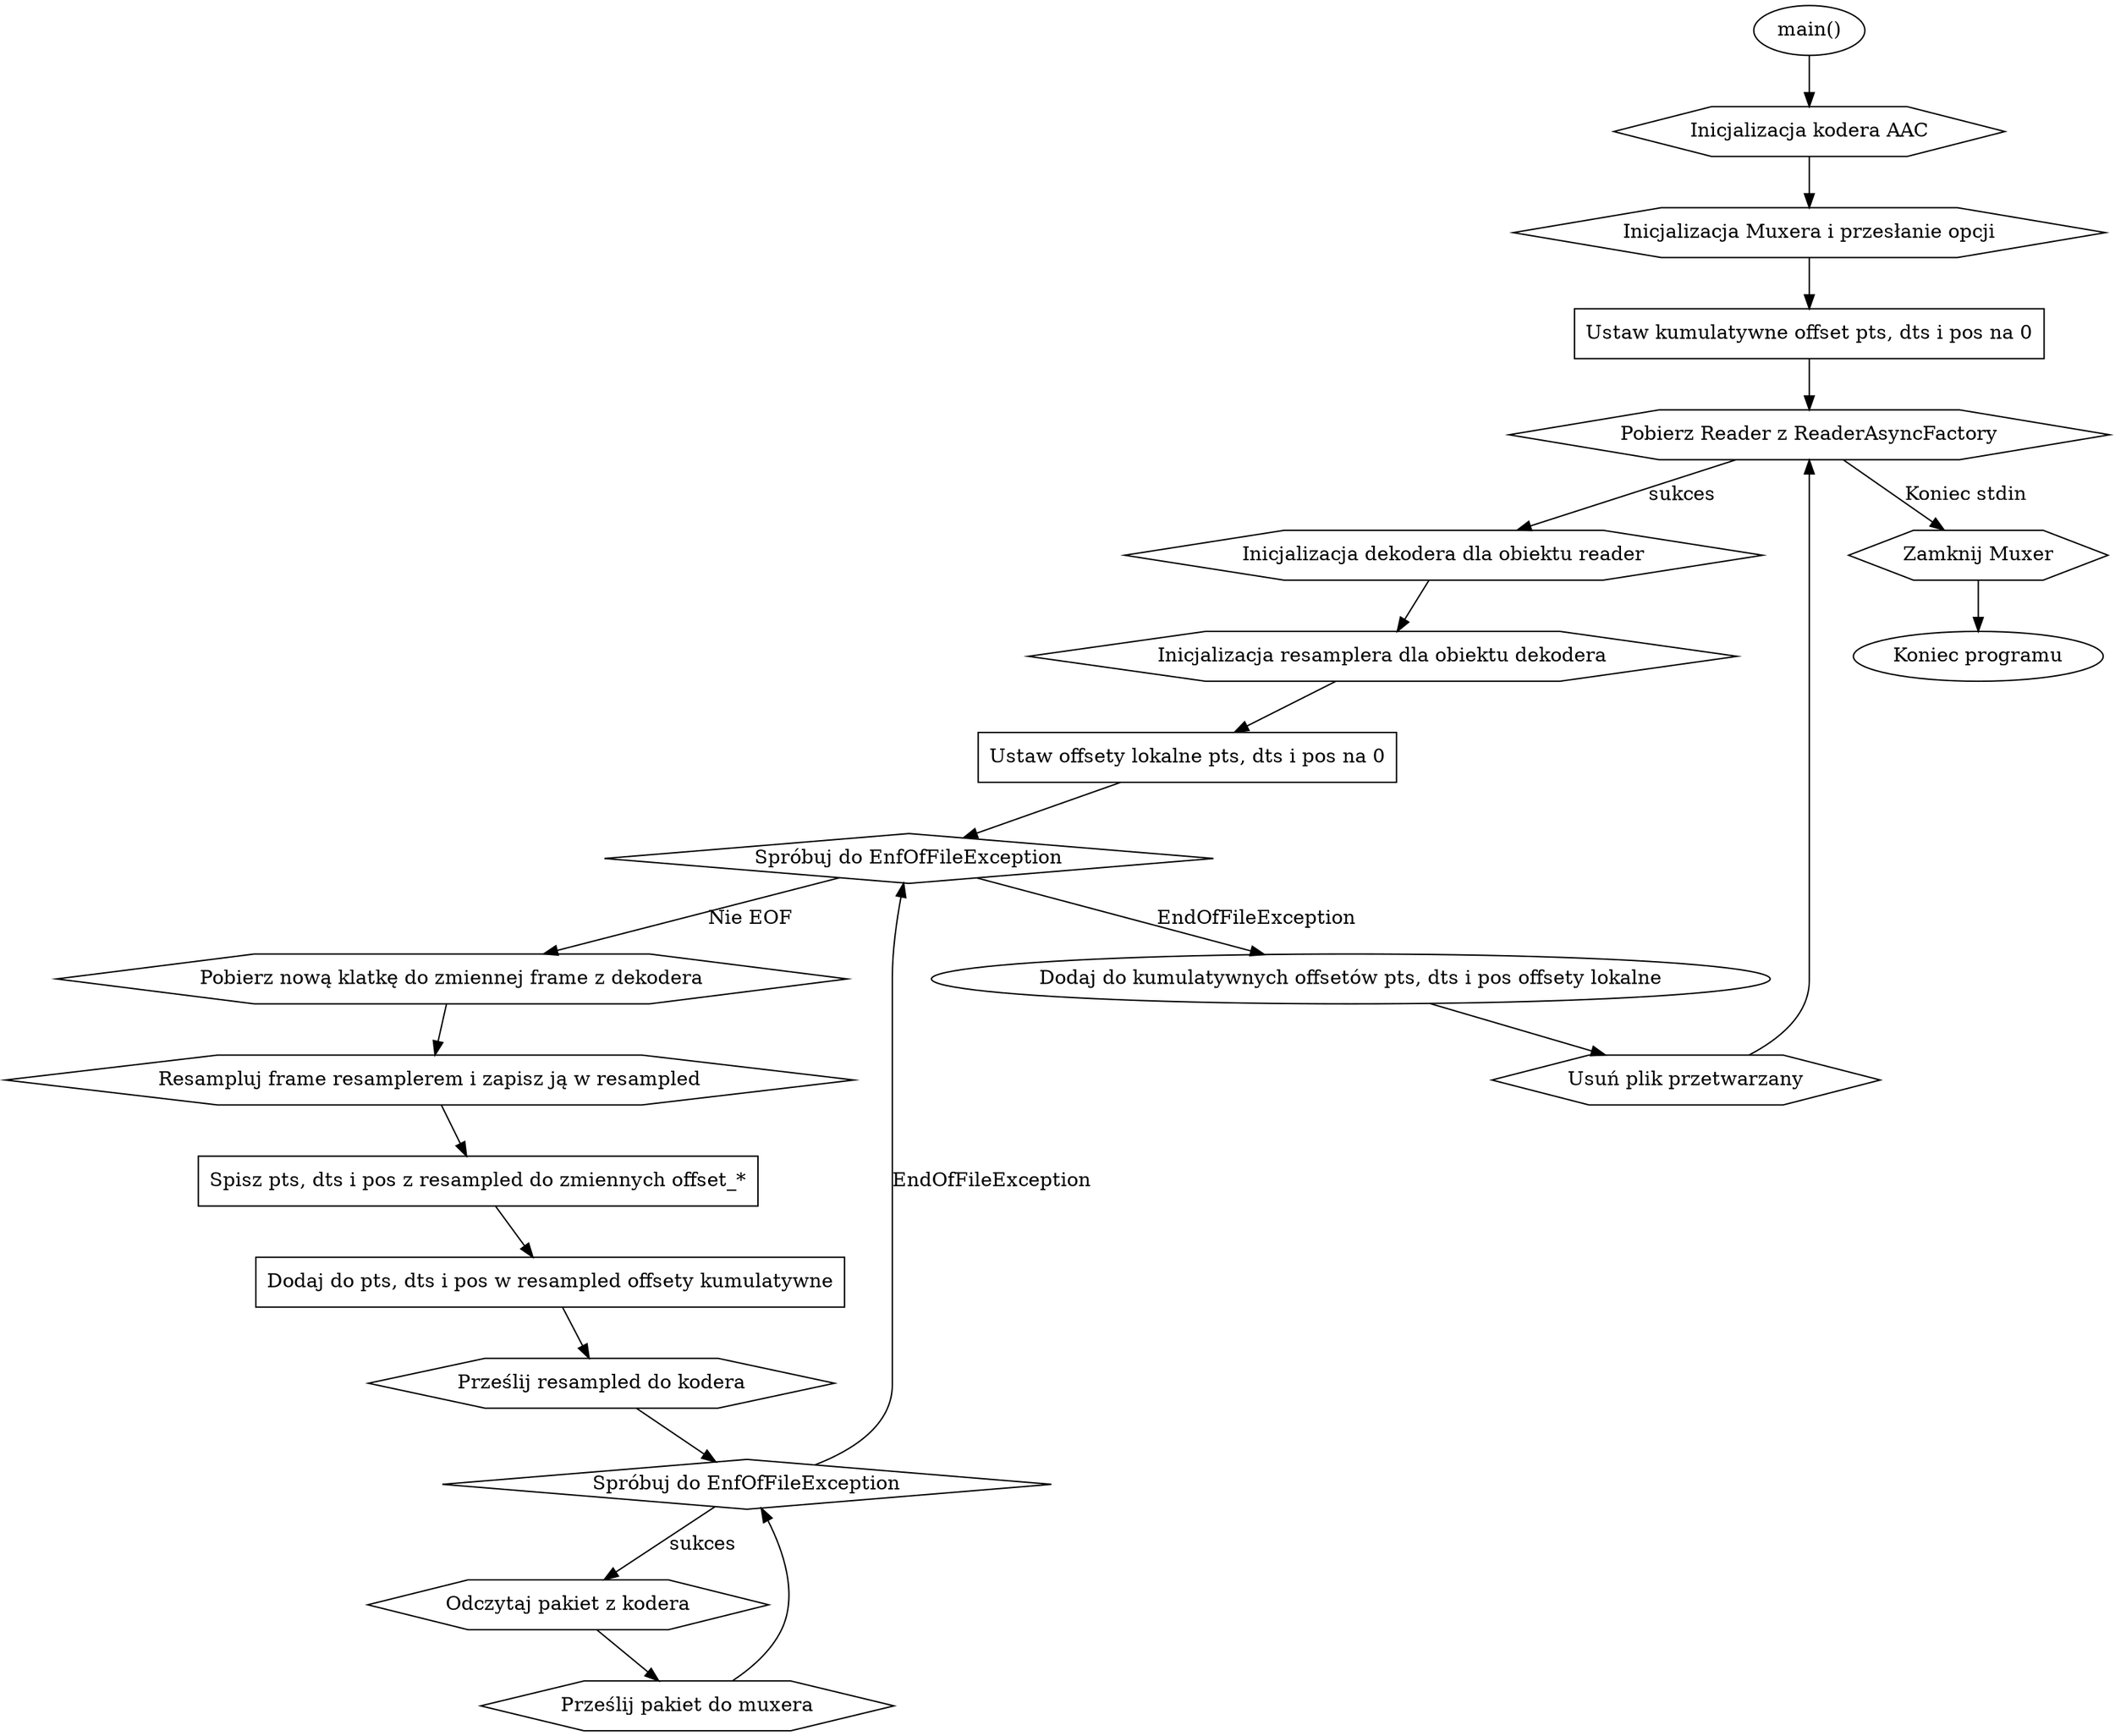 digraph G {
    main [
        label="main()"
    ]
    encoder_init [
        label="Inicjalizacja kodera AAC"
        shape=hexagon
    ]
        main -> encoder_init
    muxer_init [
        label="Inicjalizacja Muxera i przesłanie opcji"
        shape=hexagon
    ]
        encoder_init -> muxer_init
    init_offsets [
        label="Ustaw kumulatywne offset pts, dts i pos na 0"
        shape=rect
    ]
        muxer_init -> init_offsets;
    try_get_reader [
        label="Pobierz Reader z ReaderAsyncFactory"
        shape=hexagon
    ]
        init_offsets -> try_get_reader
    init_decoder [
        label="Inicjalizacja dekodera dla obiektu reader"
        shape=hexagon
    ]
        try_get_reader -> init_decoder [label="sukces"]
    init_resampler [
        label="Inicjalizacja resamplera dla obiektu dekodera"
        shape=hexagon
    ]
        init_decoder -> init_resampler;
    init_offset_local [
        label="Ustaw offsety lokalne pts, dts i pos na 0"
        shape=rect
    ]
        init_resampler -> init_offset_local;
    handle_eof [
        label="Spróbuj do EnfOfFileException"
        shape=diamond
    ]
        init_offset_local -> handle_eof
    get_frame [
        label="Pobierz nową klatkę do zmiennej frame z dekodera"
        shape=hexagon
    ]
        handle_eof -> get_frame[label="Nie EOF"]
    resample [
        label ="Resampluj frame resamplerem i zapisz ją w resampled"
        shape=hexagon
    ]
        get_frame -> resample
    get_offsets [
        label="Spisz pts, dts i pos z resampled do zmiennych offset_*"
        shape=rect
    ]
        resample -> get_offsets
    set_offsets [
        label="Dodaj do pts, dts i pos w resampled offsety kumulatywne"
        shape=rect
    ]
        get_offsets -> set_offsets
    push_encoder [
        label="Prześlij resampled do kodera"
        shape=hexagon
    ]
        set_offsets -> push_encoder;
    handle_eof_packet [
        label="Spróbuj do EnfOfFileException"
        shape=diamond
    ]
        push_encoder -> handle_eof_packet;
        read_packet [
            label="Odczytaj pakiet z kodera"
            shape=hexagon
        ]
            handle_eof_packet -> read_packet [label="sukces"]
        push_muxer [
            label="Prześlij pakiet do muxera"
            shape=hexagon
        ]
            read_packet -> push_muxer;
            push_muxer -> handle_eof_packet;
            handle_eof_packet -> handle_eof [label="EndOfFileException"]
    add_to_cumulative [
        label="Dodaj do kumulatywnych offsetów pts, dts i pos offsety lokalne"
    ]
        handle_eof -> add_to_cumulative [label="EndOfFileException"]
    delete_file [
        label="Usuń plik przetwarzany"
        shape=hexagon
    ]
        add_to_cumulative -> delete_file;
        delete_file -> try_get_reader;
    close_muxer [
        label="Zamknij Muxer"
        shape=hexagon
    ] 
        try_get_reader -> close_muxer [label="Koniec stdin"]
    end [
        label="Koniec programu"
    ]
    close_muxer -> end;


}
